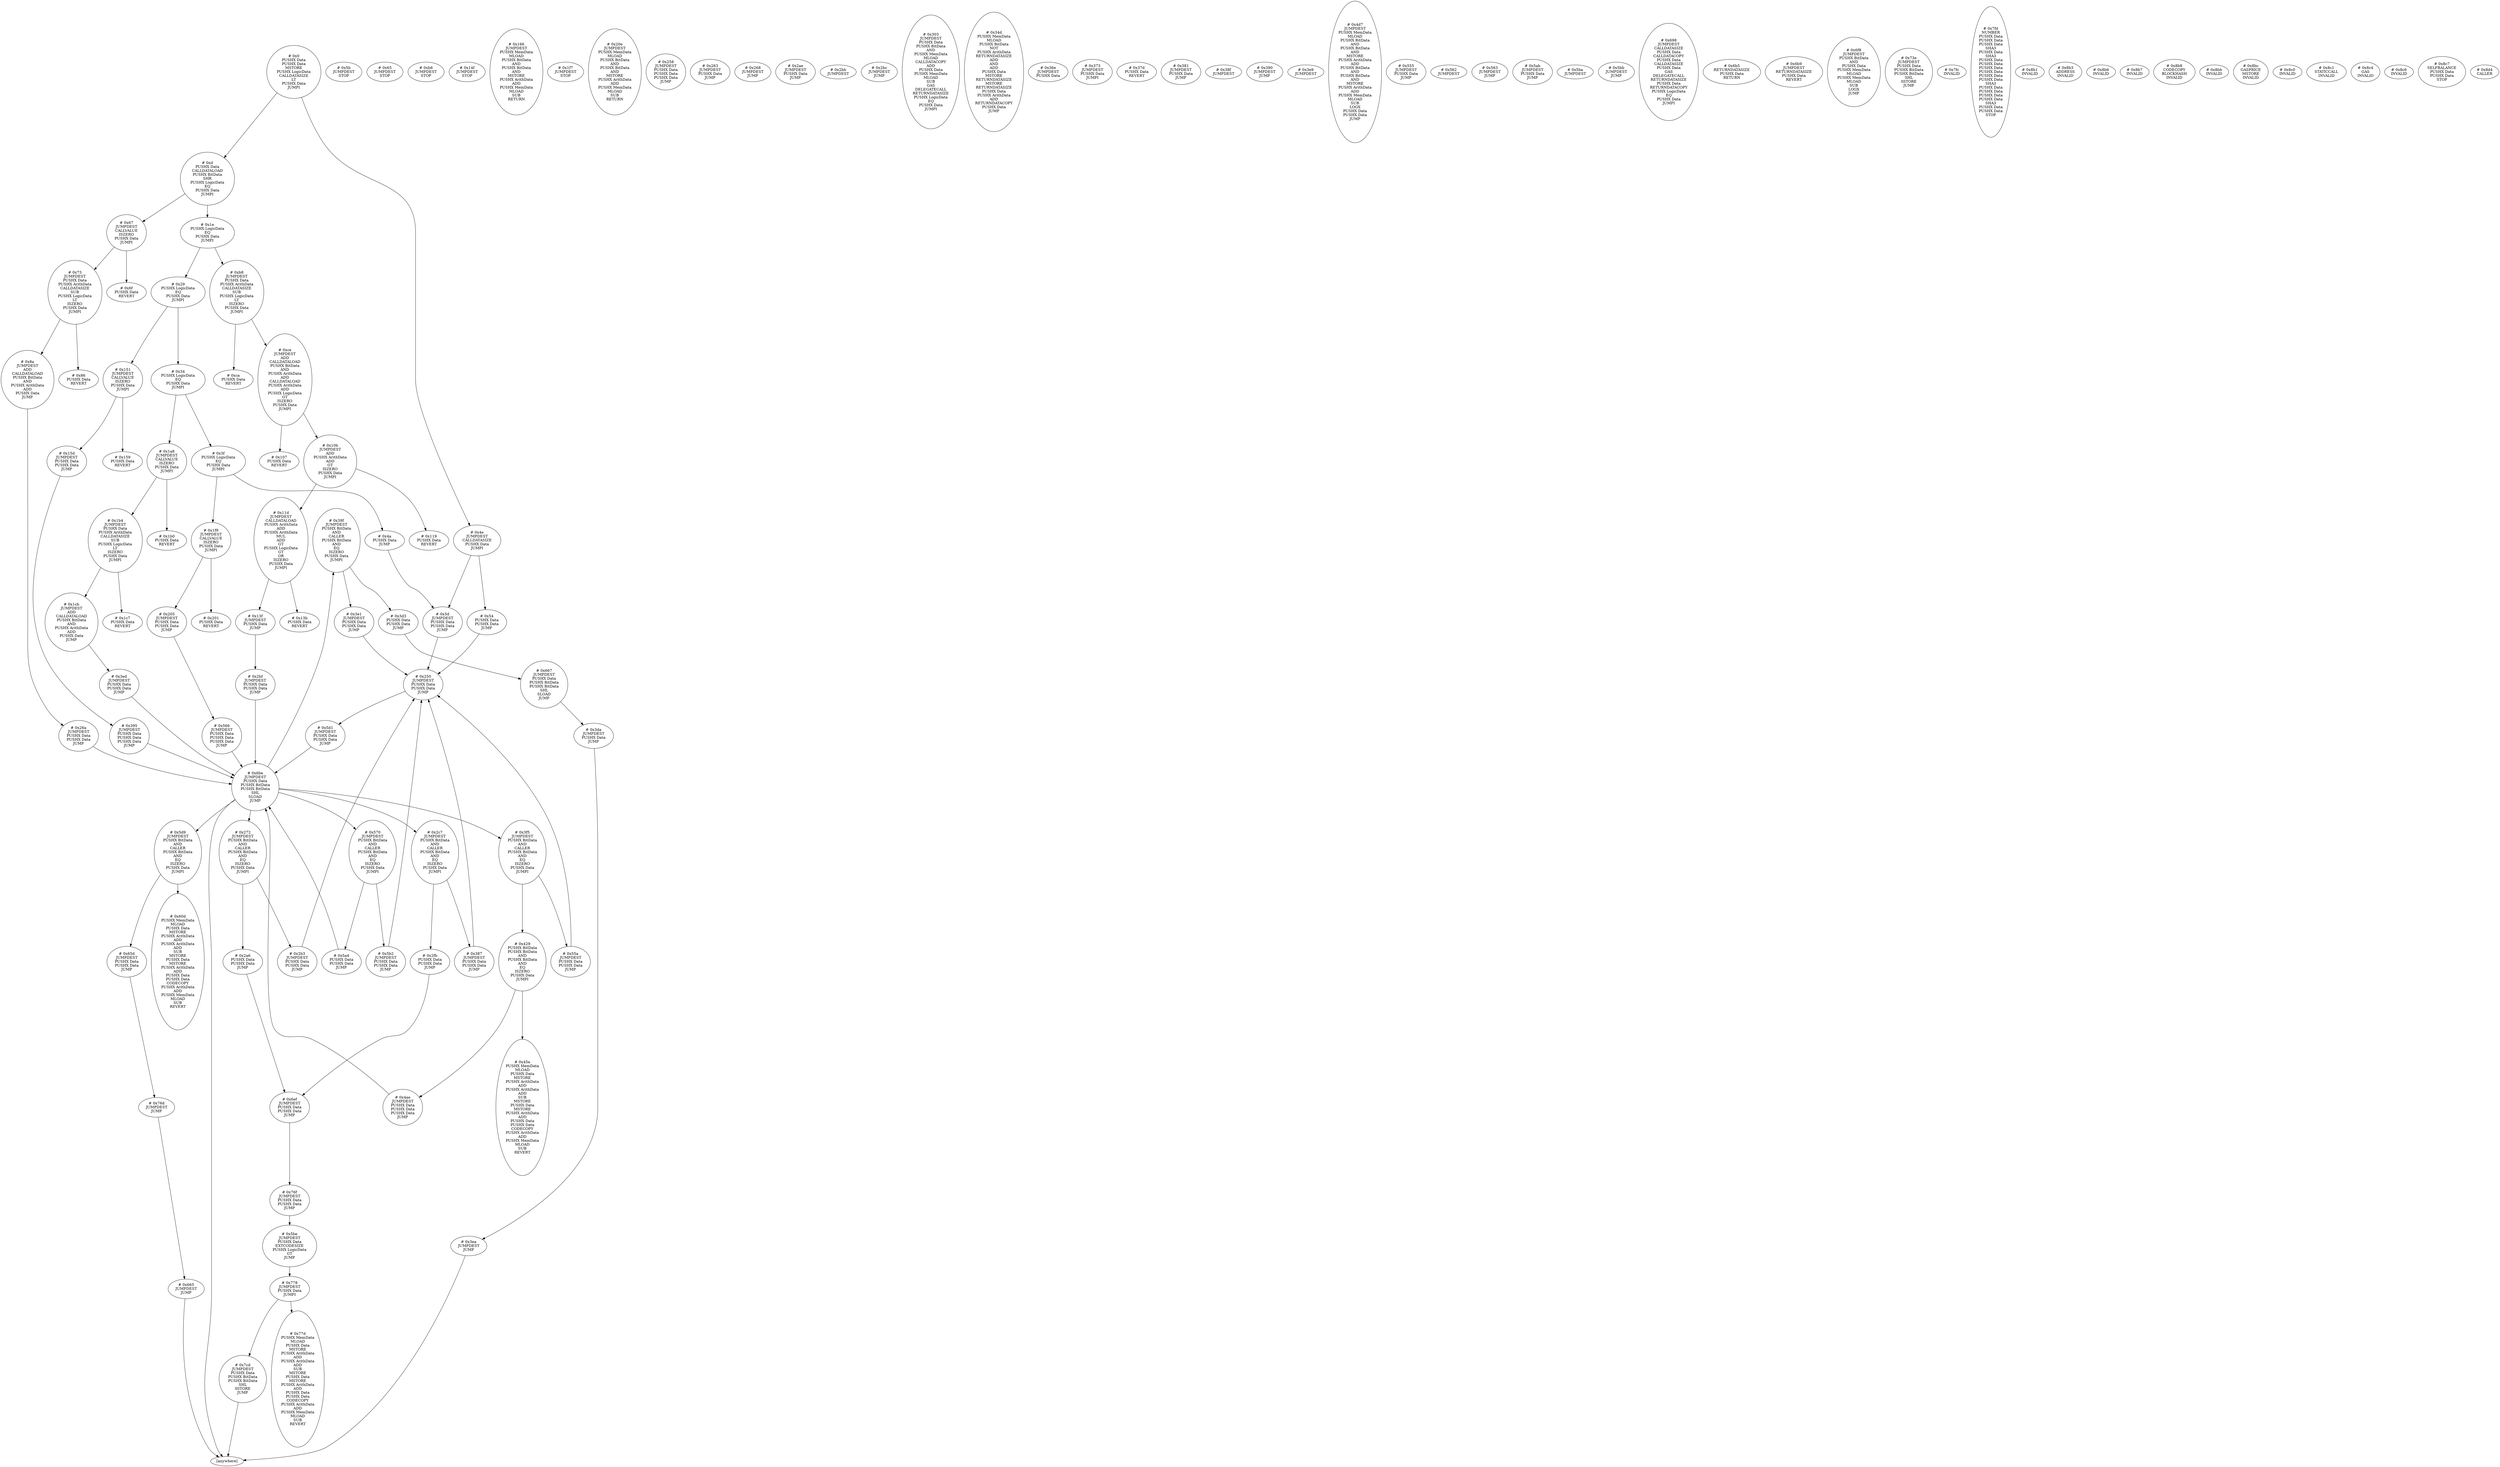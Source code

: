 /* Generated by GvGen v.1.0 (https://www.github.com/stricaud/gvgen) */

digraph G {
compound=true;
   node1 [label="[anywhere]"];
   node2 [label="# 0x0
PUSHX Data
PUSHX Data
MSTORE
PUSHX LogicData
CALLDATASIZE
LT
PUSHX Data
JUMPI
"];
   node3 [label="# 0xd
PUSHX Data
CALLDATALOAD
PUSHX BitData
SHR
PUSHX LogicData
EQ
PUSHX Data
JUMPI
"];
   node4 [label="# 0x1e
PUSHX LogicData
EQ
PUSHX Data
JUMPI
"];
   node5 [label="# 0x29
PUSHX LogicData
EQ
PUSHX Data
JUMPI
"];
   node6 [label="# 0x34
PUSHX LogicData
EQ
PUSHX Data
JUMPI
"];
   node7 [label="# 0x3f
PUSHX LogicData
EQ
PUSHX Data
JUMPI
"];
   node8 [label="# 0x4a
PUSHX Data
JUMP
"];
   node9 [label="# 0x4e
JUMPDEST
CALLDATASIZE
PUSHX Data
JUMPI
"];
   node10 [label="# 0x54
PUSHX Data
PUSHX Data
JUMP
"];
   node11 [label="# 0x5b
JUMPDEST
STOP
"];
   node12 [label="# 0x5d
JUMPDEST
PUSHX Data
PUSHX Data
JUMP
"];
   node13 [label="# 0x65
JUMPDEST
STOP
"];
   node14 [label="# 0x67
JUMPDEST
CALLVALUE
ISZERO
PUSHX Data
JUMPI
"];
   node15 [label="# 0x6f
PUSHX Data
REVERT
"];
   node16 [label="# 0x73
JUMPDEST
PUSHX Data
PUSHX ArithData
CALLDATASIZE
SUB
PUSHX LogicData
LT
ISZERO
PUSHX Data
JUMPI
"];
   node17 [label="# 0x86
PUSHX Data
REVERT
"];
   node18 [label="# 0x8a
JUMPDEST
ADD
CALLDATALOAD
PUSHX BitData
AND
PUSHX ArithData
ADD
PUSHX Data
JUMP
"];
   node19 [label="# 0xb6
JUMPDEST
STOP
"];
   node20 [label="# 0xb8
JUMPDEST
PUSHX Data
PUSHX ArithData
CALLDATASIZE
SUB
PUSHX LogicData
LT
ISZERO
PUSHX Data
JUMPI
"];
   node21 [label="# 0xca
PUSHX Data
REVERT
"];
   node22 [label="# 0xce
JUMPDEST
ADD
CALLDATALOAD
PUSHX BitData
AND
PUSHX ArithData
ADD
CALLDATALOAD
PUSHX ArithData
ADD
PUSHX LogicData
GT
ISZERO
PUSHX Data
JUMPI
"];
   node23 [label="# 0x107
PUSHX Data
REVERT
"];
   node24 [label="# 0x10b
JUMPDEST
ADD
PUSHX ArithData
ADD
GT
ISZERO
PUSHX Data
JUMPI
"];
   node25 [label="# 0x119
PUSHX Data
REVERT
"];
   node26 [label="# 0x11d
JUMPDEST
CALLDATALOAD
PUSHX ArithData
ADD
PUSHX ArithData
MUL
ADD
GT
PUSHX LogicData
GT
OR
ISZERO
PUSHX Data
JUMPI
"];
   node27 [label="# 0x13b
PUSHX Data
REVERT
"];
   node28 [label="# 0x13f
JUMPDEST
PUSHX Data
JUMP
"];
   node29 [label="# 0x14f
JUMPDEST
STOP
"];
   node30 [label="# 0x151
JUMPDEST
CALLVALUE
ISZERO
PUSHX Data
JUMPI
"];
   node31 [label="# 0x159
PUSHX Data
REVERT
"];
   node32 [label="# 0x15d
JUMPDEST
PUSHX Data
PUSHX Data
JUMP
"];
   node33 [label="# 0x166
JUMPDEST
PUSHX MemData
MLOAD
PUSHX BitData
AND
PUSHX BitData
AND
MSTORE
PUSHX ArithData
ADD
PUSHX MemData
MLOAD
SUB
RETURN
"];
   node34 [label="# 0x1a8
JUMPDEST
CALLVALUE
ISZERO
PUSHX Data
JUMPI
"];
   node35 [label="# 0x1b0
PUSHX Data
REVERT
"];
   node36 [label="# 0x1b4
JUMPDEST
PUSHX Data
PUSHX ArithData
CALLDATASIZE
SUB
PUSHX LogicData
LT
ISZERO
PUSHX Data
JUMPI
"];
   node37 [label="# 0x1c7
PUSHX Data
REVERT
"];
   node38 [label="# 0x1cb
JUMPDEST
ADD
CALLDATALOAD
PUSHX BitData
AND
PUSHX ArithData
ADD
PUSHX Data
JUMP
"];
   node39 [label="# 0x1f7
JUMPDEST
STOP
"];
   node40 [label="# 0x1f9
JUMPDEST
CALLVALUE
ISZERO
PUSHX Data
JUMPI
"];
   node41 [label="# 0x201
PUSHX Data
REVERT
"];
   node42 [label="# 0x205
JUMPDEST
PUSHX Data
PUSHX Data
JUMP
"];
   node43 [label="# 0x20e
JUMPDEST
PUSHX MemData
MLOAD
PUSHX BitData
AND
PUSHX BitData
AND
MSTORE
PUSHX ArithData
ADD
PUSHX MemData
MLOAD
SUB
RETURN
"];
   node44 [label="# 0x250
JUMPDEST
PUSHX Data
PUSHX Data
JUMP
"];
   node45 [label="# 0x258
JUMPDEST
PUSHX Data
PUSHX Data
PUSHX Data
JUMP
"];
   node46 [label="# 0x263
JUMPDEST
PUSHX Data
JUMP
"];
   node47 [label="# 0x268
JUMPDEST
JUMP
"];
   node48 [label="# 0x26a
JUMPDEST
PUSHX Data
PUSHX Data
JUMP
"];
   node49 [label="# 0x272
JUMPDEST
PUSHX BitData
AND
CALLER
PUSHX BitData
AND
EQ
ISZERO
PUSHX Data
JUMPI
"];
   node50 [label="# 0x2a6
PUSHX Data
PUSHX Data
JUMP
"];
   node51 [label="# 0x2ae
JUMPDEST
PUSHX Data
JUMP
"];
   node52 [label="# 0x2b3
JUMPDEST
PUSHX Data
PUSHX Data
JUMP
"];
   node53 [label="# 0x2bb
JUMPDEST
"];
   node54 [label="# 0x2bc
JUMPDEST
JUMP
"];
   node55 [label="# 0x2bf
JUMPDEST
PUSHX Data
PUSHX Data
JUMP
"];
   node56 [label="# 0x2c7
JUMPDEST
PUSHX BitData
AND
CALLER
PUSHX BitData
AND
EQ
ISZERO
PUSHX Data
JUMPI
"];
   node57 [label="# 0x2fb
PUSHX Data
PUSHX Data
JUMP
"];
   node58 [label="# 0x303
JUMPDEST
PUSHX Data
PUSHX BitData
AND
PUSHX MemData
MLOAD
CALLDATACOPY
ADD
PUSHX Data
PUSHX MemData
MLOAD
SUB
GAS
DELEGATECALL
RETURNDATASIZE
PUSHX LogicData
EQ
PUSHX Data
JUMPI
"];
   node59 [label="# 0x34d
PUSHX MemData
MLOAD
PUSHX BitData
NOT
PUSHX ArithData
RETURNDATASIZE
ADD
AND
ADD
PUSHX Data
MSTORE
RETURNDATASIZE
MSTORE
RETURNDATASIZE
PUSHX Data
PUSHX ArithData
ADD
RETURNDATACOPY
PUSHX Data
JUMP
"];
   node60 [label="# 0x36e
JUMPDEST
PUSHX Data
"];
   node61 [label="# 0x373
JUMPDEST
PUSHX Data
JUMPI
"];
   node62 [label="# 0x37d
PUSHX Data
REVERT
"];
   node63 [label="# 0x381
JUMPDEST
PUSHX Data
JUMP
"];
   node64 [label="# 0x387
JUMPDEST
PUSHX Data
PUSHX Data
JUMP
"];
   node65 [label="# 0x38f
JUMPDEST
"];
   node66 [label="# 0x390
JUMPDEST
JUMP
"];
   node67 [label="# 0x395
JUMPDEST
PUSHX Data
PUSHX Data
PUSHX Data
JUMP
"];
   node68 [label="# 0x39f
JUMPDEST
PUSHX BitData
AND
CALLER
PUSHX BitData
AND
EQ
ISZERO
PUSHX Data
JUMPI
"];
   node69 [label="# 0x3d3
PUSHX Data
PUSHX Data
JUMP
"];
   node70 [label="# 0x3da
JUMPDEST
PUSHX Data
JUMP
"];
   node71 [label="# 0x3e1
JUMPDEST
PUSHX Data
PUSHX Data
JUMP
"];
   node72 [label="# 0x3e9
JUMPDEST
"];
   node73 [label="# 0x3ea
JUMPDEST
JUMP
"];
   node74 [label="# 0x3ed
JUMPDEST
PUSHX Data
PUSHX Data
JUMP
"];
   node75 [label="# 0x3f5
JUMPDEST
PUSHX BitData
AND
CALLER
PUSHX BitData
AND
EQ
ISZERO
PUSHX Data
JUMPI
"];
   node76 [label="# 0x429
PUSHX BitData
PUSHX BitData
AND
PUSHX BitData
AND
EQ
ISZERO
PUSHX Data
JUMPI
"];
   node77 [label="# 0x45e
PUSHX MemData
MLOAD
PUSHX Data
MSTORE
PUSHX ArithData
ADD
PUSHX ArithData
ADD
SUB
MSTORE
PUSHX Data
MSTORE
PUSHX ArithData
ADD
PUSHX Data
PUSHX Data
CODECOPY
PUSHX ArithData
ADD
PUSHX MemData
MLOAD
SUB
REVERT
"];
   node78 [label="# 0x4ae
JUMPDEST
PUSHX Data
PUSHX Data
PUSHX Data
JUMP
"];
   node79 [label="# 0x4d7
JUMPDEST
PUSHX MemData
MLOAD
PUSHX BitData
AND
PUSHX BitData
AND
MSTORE
PUSHX ArithData
ADD
PUSHX BitData
AND
PUSHX BitData
AND
MSTORE
PUSHX ArithData
ADD
PUSHX MemData
MLOAD
SUB
LOGX
PUSHX Data
PUSHX Data
JUMP
"];
   node80 [label="# 0x555
JUMPDEST
PUSHX Data
JUMP
"];
   node81 [label="# 0x55a
JUMPDEST
PUSHX Data
PUSHX Data
JUMP
"];
   node82 [label="# 0x562
JUMPDEST
"];
   node83 [label="# 0x563
JUMPDEST
JUMP
"];
   node84 [label="# 0x566
JUMPDEST
PUSHX Data
PUSHX Data
PUSHX Data
JUMP
"];
   node85 [label="# 0x570
JUMPDEST
PUSHX BitData
AND
CALLER
PUSHX BitData
AND
EQ
ISZERO
PUSHX Data
JUMPI
"];
   node86 [label="# 0x5a4
PUSHX Data
PUSHX Data
JUMP
"];
   node87 [label="# 0x5ab
JUMPDEST
PUSHX Data
JUMP
"];
   node88 [label="# 0x5b2
JUMPDEST
PUSHX Data
PUSHX Data
JUMP
"];
   node89 [label="# 0x5ba
JUMPDEST
"];
   node90 [label="# 0x5bb
JUMPDEST
JUMP
"];
   node91 [label="# 0x5be
JUMPDEST
PUSHX Data
EXTCODESIZE
PUSHX LogicData
GT
JUMP
"];
   node92 [label="# 0x5d1
JUMPDEST
PUSHX Data
PUSHX Data
JUMP
"];
   node93 [label="# 0x5d9
JUMPDEST
PUSHX BitData
AND
CALLER
PUSHX BitData
AND
EQ
ISZERO
PUSHX Data
JUMPI
"];
   node94 [label="# 0x60d
PUSHX MemData
MLOAD
PUSHX Data
MSTORE
PUSHX ArithData
ADD
PUSHX ArithData
ADD
SUB
MSTORE
PUSHX Data
MSTORE
PUSHX ArithData
ADD
PUSHX Data
PUSHX Data
CODECOPY
PUSHX ArithData
ADD
PUSHX MemData
MLOAD
SUB
REVERT
"];
   node95 [label="# 0x65d
JUMPDEST
PUSHX Data
PUSHX Data
JUMP
"];
   node96 [label="# 0x665
JUMPDEST
JUMP
"];
   node97 [label="# 0x667
JUMPDEST
PUSHX Data
PUSHX BitData
PUSHX BitData
SHL
SLOAD
JUMP
"];
   node98 [label="# 0x698
JUMPDEST
CALLDATASIZE
PUSHX Data
CALLDATACOPY
PUSHX Data
CALLDATASIZE
PUSHX Data
GAS
DELEGATECALL
RETURNDATASIZE
PUSHX Data
RETURNDATACOPY
PUSHX LogicData
EQ
PUSHX Data
JUMPI
"];
   node99 [label="# 0x6b5
RETURNDATASIZE
PUSHX Data
RETURN
"];
   node100 [label="# 0x6b9
JUMPDEST
RETURNDATASIZE
PUSHX Data
REVERT
"];
   node101 [label="# 0x6be
JUMPDEST
PUSHX Data
PUSHX BitData
PUSHX BitData
SHL
SLOAD
JUMP
"];
   node102 [label="# 0x6ef
JUMPDEST
PUSHX Data
PUSHX Data
JUMP
"];
   node103 [label="# 0x6f8
JUMPDEST
PUSHX BitData
AND
PUSHX Data
PUSHX MemData
MLOAD
PUSHX MemData
MLOAD
SUB
LOGX
JUMP
"];
   node104 [label="# 0x73e
JUMPDEST
PUSHX Data
PUSHX BitData
PUSHX BitData
SHL
SSTORE
JUMP
"];
   node105 [label="# 0x76d
JUMPDEST
JUMP
"];
   node106 [label="# 0x76f
JUMPDEST
PUSHX Data
PUSHX Data
JUMP
"];
   node107 [label="# 0x778
JUMPDEST
PUSHX Data
JUMPI
"];
   node108 [label="# 0x77d
PUSHX MemData
MLOAD
PUSHX Data
MSTORE
PUSHX ArithData
ADD
PUSHX ArithData
ADD
SUB
MSTORE
PUSHX Data
MSTORE
PUSHX ArithData
ADD
PUSHX Data
PUSHX Data
CODECOPY
PUSHX ArithData
ADD
PUSHX MemData
MLOAD
SUB
REVERT
"];
   node109 [label="# 0x7cd
JUMPDEST
PUSHX Data
PUSHX BitData
PUSHX BitData
SHL
SSTORE
JUMP
"];
   node110 [label="# 0x7fc
INVALID
"];
   node111 [label="# 0x7fd
NUMBER
PUSHX Data
PUSHX Data
PUSHX Data
SHA3
PUSHX Data
SHA3
PUSHX Data
PUSHX Data
PUSHX Data
PUSHX Data
PUSHX Data
PUSHX Data
SHA3
PUSHX Data
PUSHX Data
PUSHX Data
PUSHX Data
SHA3
PUSHX Data
PUSHX Data
STOP
"];
   node112 [label="# 0x8b1
INVALID
"];
   node113 [label="# 0x8b3
ADDRESS
INVALID
"];
   node114 [label="# 0x8b6
INVALID
"];
   node115 [label="# 0x8b7
INVALID
"];
   node116 [label="# 0x8b8
CODECOPY
BLOCKHASH
INVALID
"];
   node117 [label="# 0x8bb
INVALID
"];
   node118 [label="# 0x8bc
GASPRICE
MSTORE
INVALID
"];
   node119 [label="# 0x8c0
INVALID
"];
   node120 [label="# 0x8c1
STATICCALL
INVALID
"];
   node121 [label="# 0x8c4
GAS
INVALID
"];
   node122 [label="# 0x8c6
INVALID
"];
   node123 [label="# 0x8c7
SELFBALANCE
PUSHX Data
PUSHX Data
STOP
"];
   node124 [label="# 0x8d4
CALLER
"];
node2->node9;
node2->node3;
node3->node14;
node3->node4;
node4->node20;
node4->node5;
node5->node30;
node5->node6;
node6->node34;
node6->node7;
node7->node40;
node7->node8;
node8->node12;
node9->node12;
node9->node10;
node10->node44;
node12->node44;
node14->node16;
node14->node15;
node16->node18;
node16->node17;
node18->node48;
node20->node22;
node20->node21;
node22->node24;
node22->node23;
node24->node26;
node24->node25;
node26->node28;
node26->node27;
node28->node55;
node30->node32;
node30->node31;
node32->node67;
node34->node36;
node34->node35;
node36->node38;
node36->node37;
node38->node74;
node40->node42;
node40->node41;
node42->node84;
node44->node92;
node48->node101;
node49->node52;
node49->node50;
node50->node102;
node52->node44;
node55->node101;
node56->node64;
node56->node57;
node57->node102;
node64->node44;
node67->node101;
node68->node71;
node68->node69;
node69->node97;
node70->node73;
node71->node44;
node73->node1;
node74->node101;
node75->node81;
node75->node76;
node76->node78;
node76->node77;
node78->node101;
node81->node44;
node84->node101;
node85->node88;
node85->node86;
node86->node101;
node88->node44;
node91->node107;
node92->node101;
node93->node95;
node93->node94;
node95->node105;
node96->node1;
node97->node70;
node101->node1;
node101->node93;
node101->node85;
node101->node75;
node101->node68;
node101->node56;
node101->node49;
node102->node106;
node105->node96;
node106->node91;
node107->node109;
node107->node108;
node109->node1;
}
